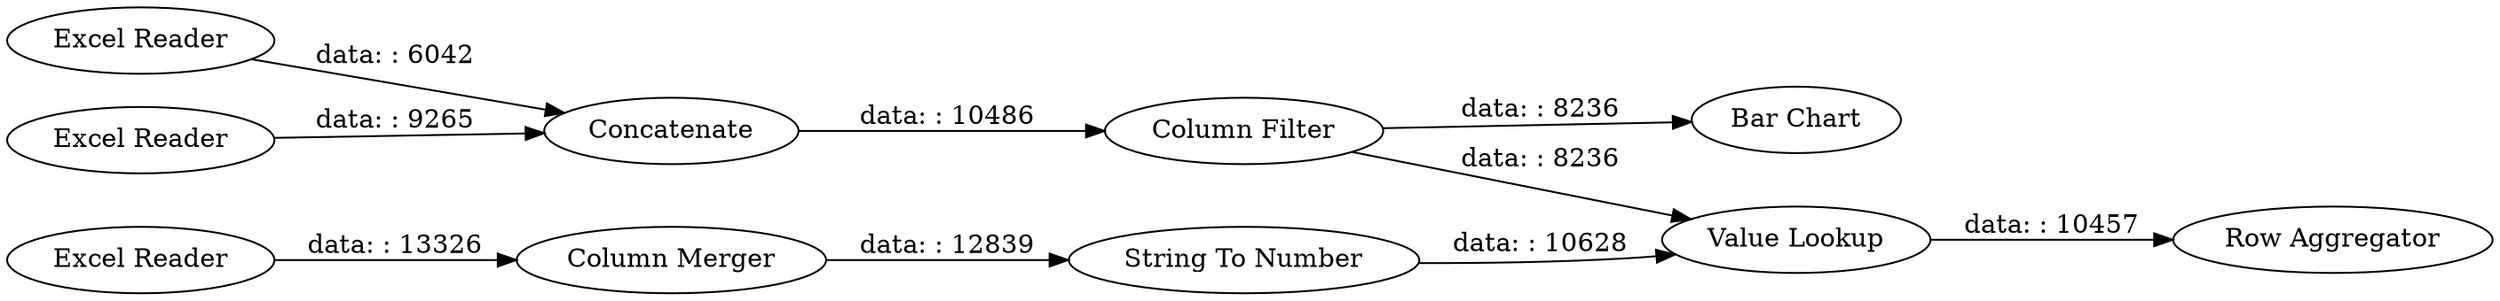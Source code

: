 digraph {
	"-5155907740835809383_8" [label="Row Aggregator"]
	"-5155907740835809383_7" [label="Value Lookup"]
	"-5155907740835809383_4" [label="Column Filter"]
	"-5155907740835809383_9" [label="String To Number"]
	"-5155907740835809383_1" [label="Excel Reader"]
	"-5155907740835809383_6" [label="Column Merger"]
	"-5155907740835809383_2" [label="Excel Reader"]
	"-5155907740835809383_10" [label="Bar Chart"]
	"-5155907740835809383_3" [label=Concatenate]
	"-5155907740835809383_5" [label="Excel Reader"]
	"-5155907740835809383_4" -> "-5155907740835809383_10" [label="data: : 8236"]
	"-5155907740835809383_1" -> "-5155907740835809383_3" [label="data: : 6042"]
	"-5155907740835809383_3" -> "-5155907740835809383_4" [label="data: : 10486"]
	"-5155907740835809383_9" -> "-5155907740835809383_7" [label="data: : 10628"]
	"-5155907740835809383_4" -> "-5155907740835809383_7" [label="data: : 8236"]
	"-5155907740835809383_2" -> "-5155907740835809383_3" [label="data: : 9265"]
	"-5155907740835809383_6" -> "-5155907740835809383_9" [label="data: : 12839"]
	"-5155907740835809383_5" -> "-5155907740835809383_6" [label="data: : 13326"]
	"-5155907740835809383_7" -> "-5155907740835809383_8" [label="data: : 10457"]
	rankdir=LR
}
